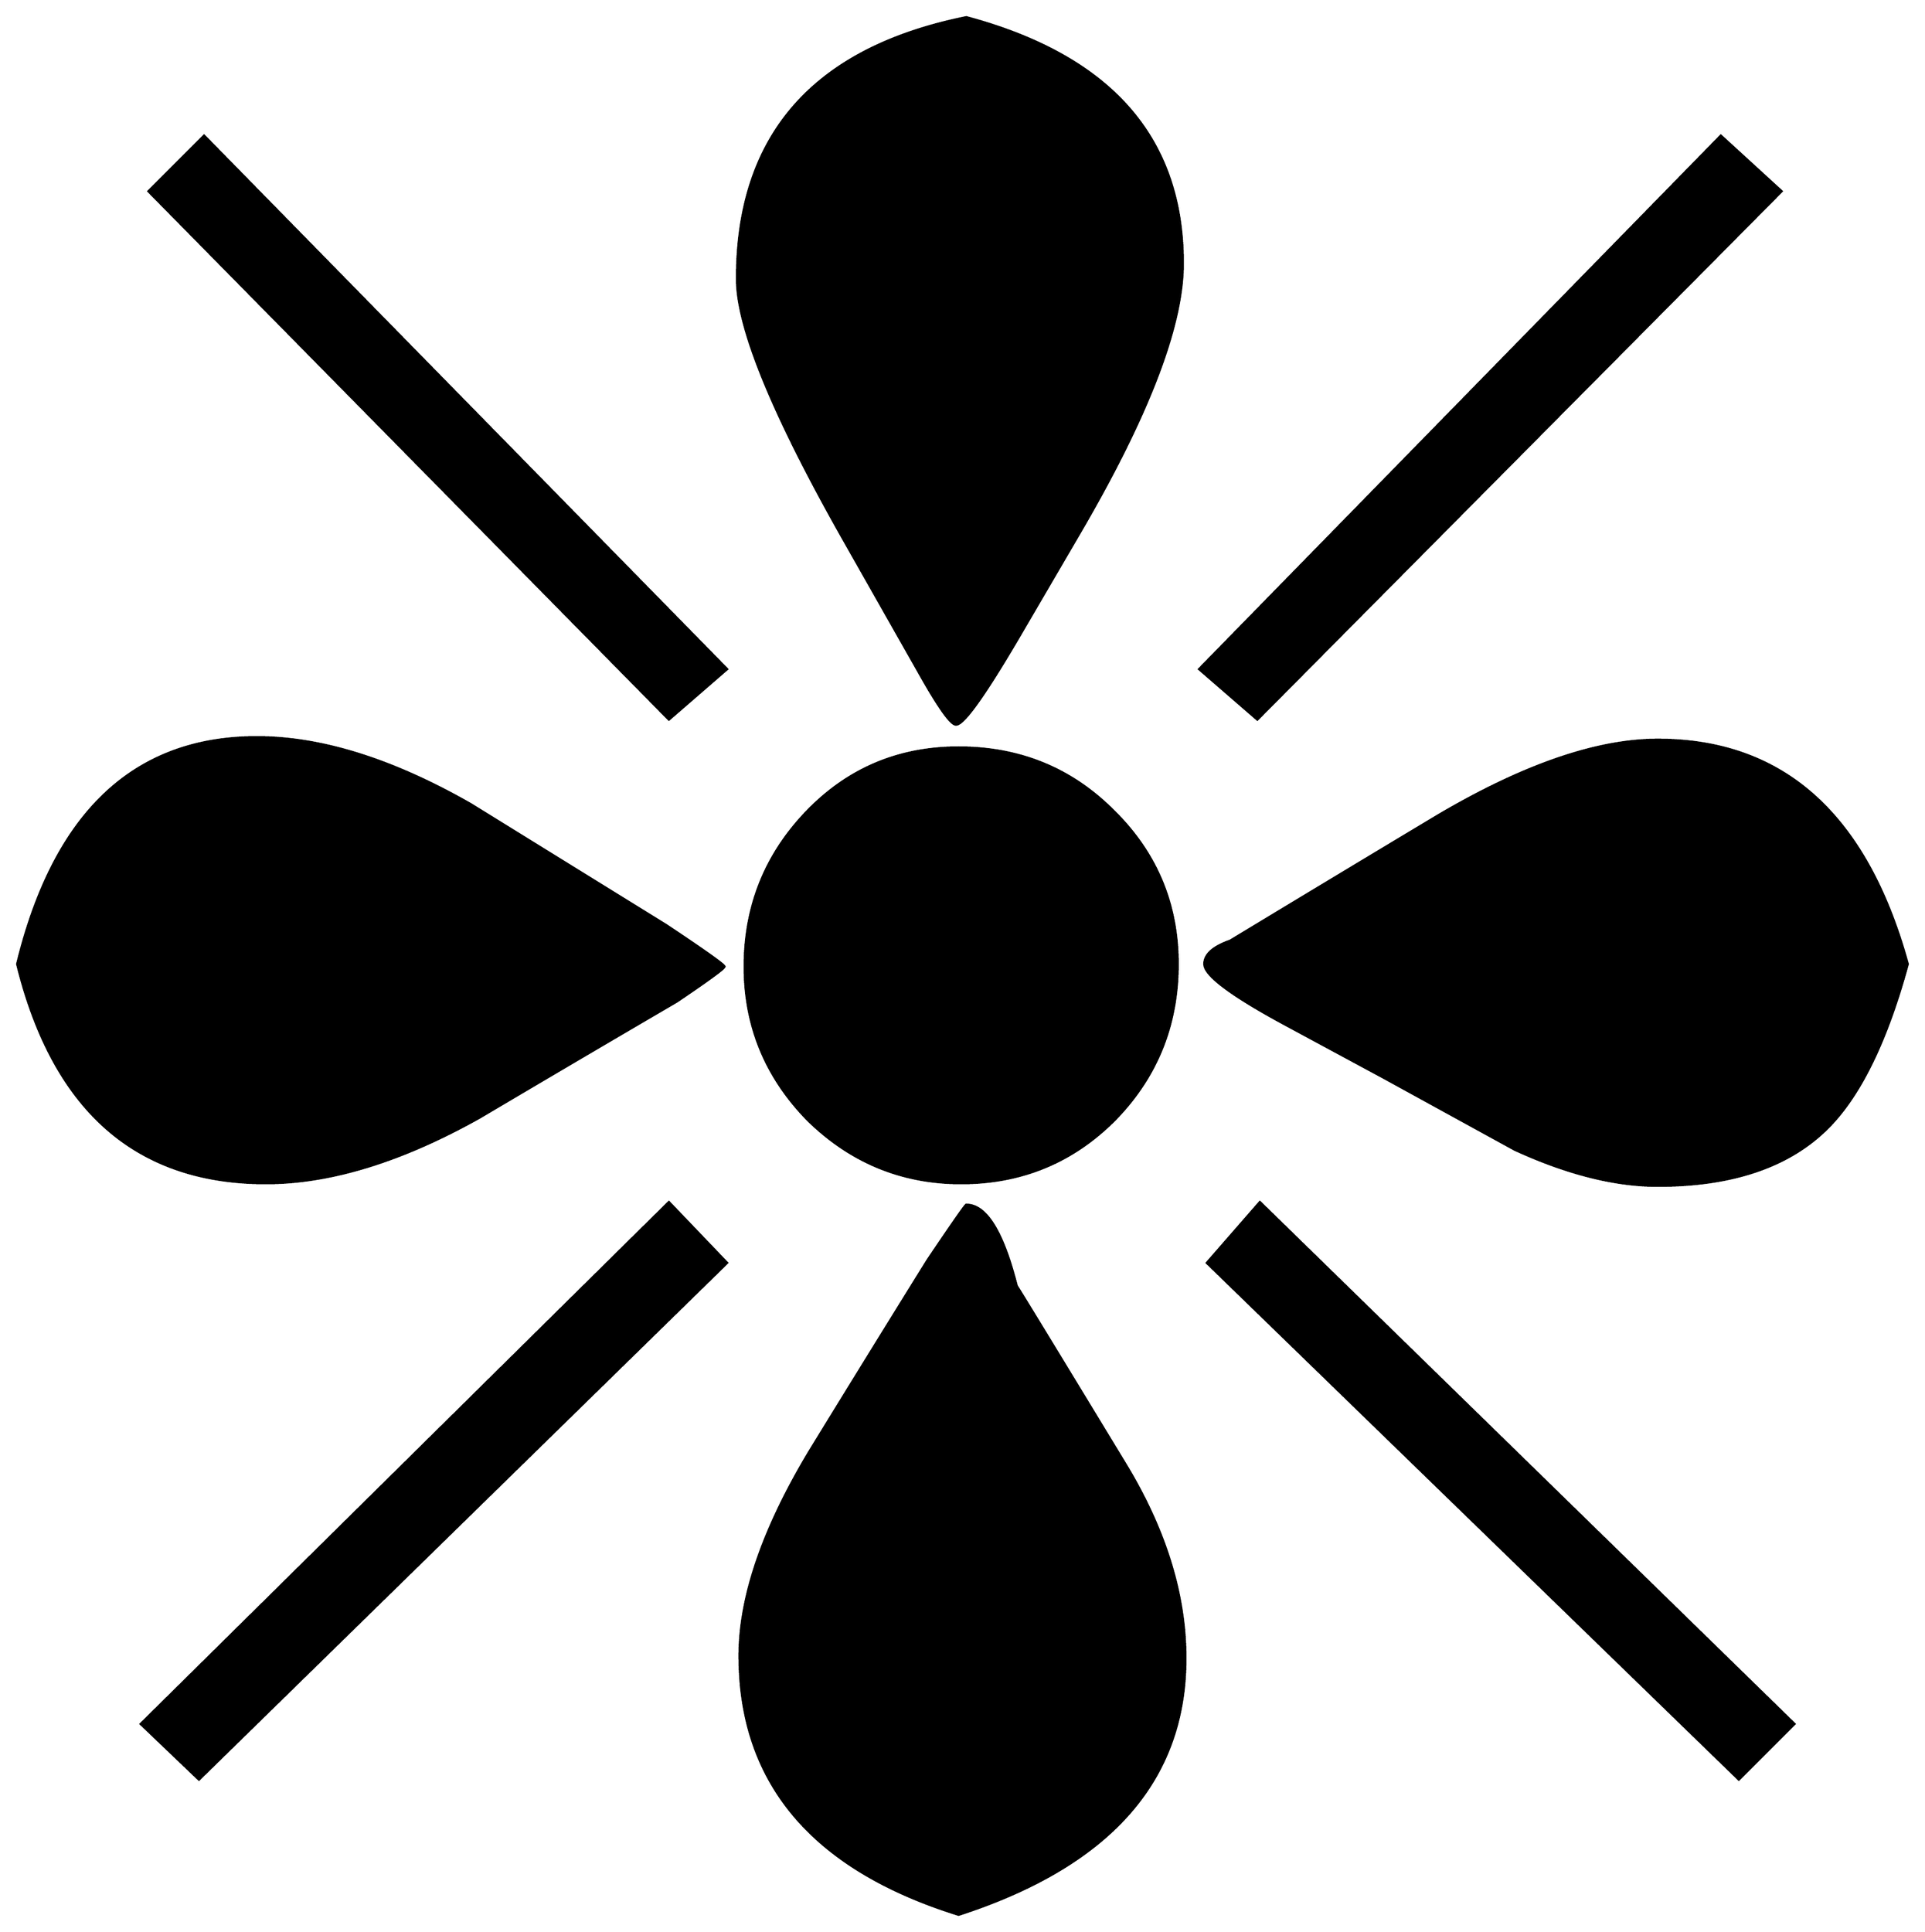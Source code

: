 


\begin{tikzpicture}[y=0.80pt, x=0.80pt, yscale=-1.0, xscale=1.0, inner sep=0pt, outer sep=0pt]
\begin{scope}[shift={(100.0,1831.0)},nonzero rule]
  \path[draw=.,fill=.,line width=1.600pt] (1470.0,-1309.0) --
    (1063.0,-899.0) -- (1018.0,-938.0) -- (1423.0,-1352.0) --
    (1470.0,-1309.0) -- cycle(1568.0,-709.0) .. controls
    (1552.0,-650.333) and (1531.667,-608.333) .. (1507.0,-583.0) ..
    controls (1477.0,-552.333) and (1432.667,-537.0) ..
    (1374.0,-537.0) .. controls (1340.667,-537.0) and
    (1303.667,-546.333) .. (1263.0,-565.0) .. controls
    (1229.0,-583.667) and (1195.0,-602.333) .. (1161.0,-621.0) --
    (1085.0,-662.0) .. controls (1043.0,-684.667) and
    (1022.0,-700.333) .. (1022.0,-709.0) .. controls
    (1022.0,-716.333) and (1028.667,-722.333) .. (1042.0,-727.0) ..
    controls (1096.0,-759.667) and (1149.667,-792.0) ..
    (1203.0,-824.0) .. controls (1269.667,-863.333) and
    (1326.667,-883.0) .. (1374.0,-883.0) .. controls
    (1471.333,-883.0) and (1536.0,-825.0) .. (1568.0,-709.0) --
    cycle(1005.0,-1253.0) .. controls (1005.0,-1205.0) and
    (978.333,-1135.333) .. (925.0,-1044.0) -- (880.0,-967.0) ..
    controls (852.0,-919.0) and (835.0,-895.0) .. (829.0,-895.0)
    .. controls (825.0,-895.0) and (815.333,-908.667) ..
    (800.0,-936.0) -- (741.0,-1040.0) .. controls
    (686.333,-1136.667) and (659.0,-1203.667) .. (659.0,-1241.0) ..
    controls (659.0,-1352.333) and (718.333,-1420.0) ..
    (837.0,-1444.0) .. controls (949.0,-1414.0) and
    (1005.0,-1350.333) .. (1005.0,-1253.0) -- cycle(651.0,-938.0)
    -- (606.0,-899.0) -- (202.0,-1309.0) -- (245.0,-1352.0) --
    (651.0,-938.0) -- cycle(1480.0,-119.0) -- (1437.0,-76.0) --
    (1024.0,-477.0) -- (1065.0,-524.0) -- (1480.0,-119.0) --
    cycle(1001.0,-709.0) .. controls (1001.0,-661.667) and
    (984.667,-621.333) .. (952.0,-588.0) .. controls (919.333,-555.333)
    and (879.667,-539.0) .. (833.0,-539.0) .. controls
    (787.0,-539.0) and (747.333,-555.333) .. (714.0,-588.0) ..
    controls (681.333,-621.333) and (665.0,-661.0) .. (665.0,-707.0)
    .. controls (665.0,-753.667) and (681.0,-793.667) ..
    (713.0,-827.0) .. controls (745.0,-860.333) and (784.333,-877.0)
    .. (831.0,-877.0) .. controls (878.333,-877.0) and
    (918.333,-860.667) .. (951.0,-828.0) .. controls (984.333,-795.333)
    and (1001.0,-755.667) .. (1001.0,-709.0) --
    cycle(649.0,-707.0) .. controls (649.0,-705.667) and
    (636.667,-696.667) .. (612.0,-680.0) .. controls (560.667,-650.0)
    and (509.667,-620.0) .. (459.0,-590.0) .. controls
    (398.333,-556.0) and (343.0,-539.0) .. (293.0,-539.0) ..
    controls (192.333,-539.0) and (128.0,-595.667) .. (100.0,-709.0)
    .. controls (128.667,-826.333) and (190.667,-885.0) ..
    (286.0,-885.0) .. controls (336.0,-885.0) and (391.333,-867.667)
    .. (452.0,-833.0) .. controls (502.667,-801.667) and
    (553.333,-770.333) .. (604.0,-739.0) .. controls (634.0,-719.0)
    and (649.0,-708.333) .. (649.0,-707.0) -- cycle(1007.0,-170.0)
    .. controls (1007.0,-75.333) and (948.333,-9.0) .. (831.0,29.0)
    .. controls (717.667,-6.333) and (661.0,-73.333) .. (661.0,-172.0)
    .. controls (661.0,-217.333) and (679.0,-270.0) ..
    (715.0,-330.0) .. controls (745.667,-380.0) and (776.333,-429.667)
    .. (807.0,-479.0) .. controls (826.333,-507.667) and
    (836.333,-522.0) .. (837.0,-522.0) .. controls (852.333,-522.0)
    and (865.333,-501.0) .. (876.0,-459.0) .. controls
    (876.667,-458.333) and (904.333,-413.0) .. (959.0,-323.0) ..
    controls (991.0,-271.0) and (1007.0,-220.0) ..
    (1007.0,-170.0) -- cycle(651.0,-477.0) -- (241.0,-76.0) --
    (196.0,-119.0) -- (606.0,-524.0) -- (651.0,-477.0) -- cycle;
\end{scope}

\end{tikzpicture}

